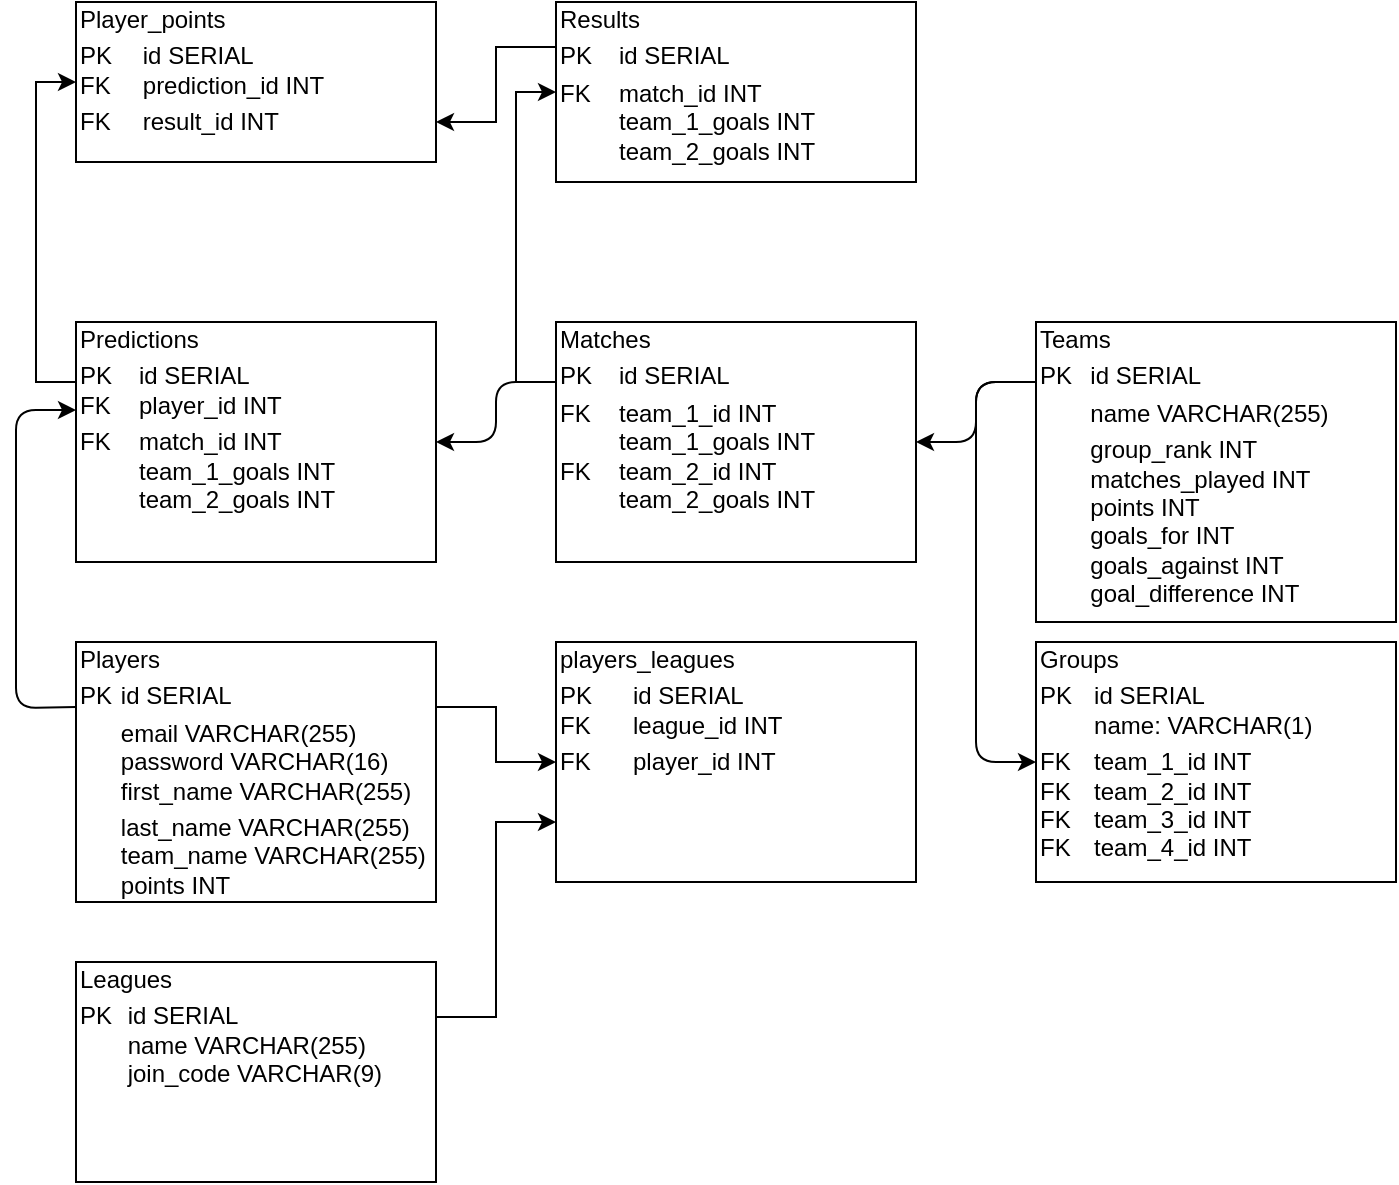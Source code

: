 <mxfile version="13.10.0" type="embed">
    <diagram id="Xl7nlGg2v-l77izL1grr" name="Page-1">
        <mxGraphModel dx="952" dy="1650" grid="1" gridSize="10" guides="1" tooltips="1" connect="1" arrows="1" fold="1" page="1" pageScale="1" pageWidth="827" pageHeight="1169" math="0" shadow="0">
            <root>
                <mxCell id="0"/>
                <mxCell id="1" parent="0"/>
                <mxCell id="15" style="edgeStyle=orthogonalEdgeStyle;rounded=0;orthogonalLoop=1;jettySize=auto;html=1;entryX=0;entryY=0.5;entryDx=0;entryDy=0;exitX=1;exitY=0.25;exitDx=0;exitDy=0;" edge="1" parent="1" source="2" target="14">
                    <mxGeometry relative="1" as="geometry"/>
                </mxCell>
                <mxCell id="2" value="&lt;div style=&quot;box-sizing: border-box ; width: 100% ; padding: 2px&quot;&gt;Players&lt;/div&gt;&lt;table style=&quot;width: 100% ; font-size: 1em&quot; cellpadding=&quot;2&quot; cellspacing=&quot;0&quot;&gt;&lt;tbody&gt;&lt;tr&gt;&lt;td&gt;PK&lt;/td&gt;&lt;td&gt;id SERIAL&lt;/td&gt;&lt;/tr&gt;&lt;tr&gt;&lt;td&gt;&lt;br&gt;&lt;/td&gt;&lt;td&gt;email VARCHAR(255)&lt;br&gt;password VARCHAR(16)&lt;br&gt;first_name VARCHAR(255)&lt;/td&gt;&lt;/tr&gt;&lt;tr&gt;&lt;td&gt;&lt;/td&gt;&lt;td&gt;last_name VARCHAR(255)&lt;br&gt;team_name VARCHAR(255)&lt;br&gt;points INT&lt;/td&gt;&lt;/tr&gt;&lt;/tbody&gt;&lt;/table&gt;" style="verticalAlign=top;align=left;overflow=fill;html=1;labelBackgroundColor=none;" vertex="1" parent="1">
                    <mxGeometry x="40" y="200" width="180" height="130" as="geometry"/>
                </mxCell>
                <mxCell id="3" value="&lt;div style=&quot;box-sizing: border-box ; width: 100% ; padding: 2px&quot;&gt;Teams&lt;/div&gt;&lt;table style=&quot;width: 100% ; font-size: 1em&quot; cellpadding=&quot;2&quot; cellspacing=&quot;0&quot;&gt;&lt;tbody&gt;&lt;tr&gt;&lt;td&gt;PK&lt;/td&gt;&lt;td&gt;id SERIAL&lt;/td&gt;&lt;/tr&gt;&lt;tr&gt;&lt;td&gt;&lt;br&gt;&lt;/td&gt;&lt;td&gt;name VARCHAR(255)&lt;/td&gt;&lt;/tr&gt;&lt;tr&gt;&lt;td&gt;&lt;/td&gt;&lt;td&gt;group_rank INT&lt;br&gt;matches_played INT&lt;br&gt;points INT&lt;br&gt;goals_for INT&lt;br&gt;goals_against INT&lt;br&gt;goal_difference INT&lt;/td&gt;&lt;/tr&gt;&lt;/tbody&gt;&lt;/table&gt;" style="verticalAlign=top;align=left;overflow=fill;html=1;labelBackgroundColor=none;" vertex="1" parent="1">
                    <mxGeometry x="520" y="40" width="180" height="150" as="geometry"/>
                </mxCell>
                <mxCell id="18" style="edgeStyle=orthogonalEdgeStyle;rounded=0;orthogonalLoop=1;jettySize=auto;html=1;exitX=0;exitY=0.25;exitDx=0;exitDy=0;entryX=0;entryY=0.5;entryDx=0;entryDy=0;" edge="1" parent="1" source="5" target="17">
                    <mxGeometry relative="1" as="geometry"/>
                </mxCell>
                <mxCell id="5" value="&lt;div style=&quot;box-sizing: border-box ; width: 100% ; padding: 2px&quot;&gt;Matches&lt;/div&gt;&lt;table style=&quot;width: 100% ; font-size: 1em&quot; cellpadding=&quot;2&quot; cellspacing=&quot;0&quot;&gt;&lt;tbody&gt;&lt;tr&gt;&lt;td&gt;PK&lt;/td&gt;&lt;td&gt;id SERIAL&lt;/td&gt;&lt;/tr&gt;&lt;tr&gt;&lt;td&gt;FK&lt;br&gt;&lt;br&gt;FK&lt;br&gt;&lt;br&gt;&lt;br&gt;&lt;/td&gt;&lt;td&gt;team_1_id INT&lt;br&gt;team_1_goals INT&lt;br&gt;team_2_id INT&lt;br&gt;team_2_goals INT&lt;br&gt;&lt;br&gt;&lt;/td&gt;&lt;/tr&gt;&lt;/tbody&gt;&lt;/table&gt;" style="verticalAlign=top;align=left;overflow=fill;html=1;labelBackgroundColor=none;" vertex="1" parent="1">
                    <mxGeometry x="280" y="40" width="180" height="120" as="geometry"/>
                </mxCell>
                <mxCell id="6" value="" style="endArrow=classic;html=1;entryX=1;entryY=0.5;entryDx=0;entryDy=0;" edge="1" parent="1" target="5">
                    <mxGeometry width="50" height="50" relative="1" as="geometry">
                        <mxPoint x="520" y="70" as="sourcePoint"/>
                        <mxPoint x="520" y="240" as="targetPoint"/>
                        <Array as="points">
                            <mxPoint x="490" y="70"/>
                            <mxPoint x="490" y="100"/>
                        </Array>
                    </mxGeometry>
                </mxCell>
                <mxCell id="7" value="&lt;div style=&quot;box-sizing: border-box ; width: 100% ; padding: 2px&quot;&gt;Groups&lt;/div&gt;&lt;table style=&quot;width: 100% ; font-size: 1em&quot; cellpadding=&quot;2&quot; cellspacing=&quot;0&quot;&gt;&lt;tbody&gt;&lt;tr&gt;&lt;td&gt;PK&lt;br&gt;&lt;br&gt;&lt;/td&gt;&lt;td&gt;id SERIAL&lt;br&gt;name: VARCHAR(1)&lt;/td&gt;&lt;/tr&gt;&lt;tr&gt;&lt;td&gt;FK&lt;br&gt;FK&lt;br&gt;FK&lt;br&gt;FK&lt;br&gt;&lt;br&gt;&lt;/td&gt;&lt;td&gt;team_1_id INT&lt;br&gt;team_2_id INT&lt;br&gt;team_3_id INT&lt;br&gt;team_4_id INT&lt;br&gt;&lt;br&gt;&lt;/td&gt;&lt;/tr&gt;&lt;/tbody&gt;&lt;/table&gt;" style="verticalAlign=top;align=left;overflow=fill;html=1;labelBackgroundColor=none;" vertex="1" parent="1">
                    <mxGeometry x="520" y="200" width="180" height="120" as="geometry"/>
                </mxCell>
                <mxCell id="8" value="" style="endArrow=classic;html=1;entryX=0;entryY=0.5;entryDx=0;entryDy=0;" edge="1" parent="1" target="7">
                    <mxGeometry width="50" height="50" relative="1" as="geometry">
                        <mxPoint x="520" y="70" as="sourcePoint"/>
                        <mxPoint x="500" y="250" as="targetPoint"/>
                        <Array as="points">
                            <mxPoint x="490" y="70"/>
                            <mxPoint x="490" y="260"/>
                        </Array>
                    </mxGeometry>
                </mxCell>
                <mxCell id="21" style="edgeStyle=orthogonalEdgeStyle;rounded=0;orthogonalLoop=1;jettySize=auto;html=1;exitX=0;exitY=0.25;exitDx=0;exitDy=0;entryX=0;entryY=0.5;entryDx=0;entryDy=0;" edge="1" parent="1" source="9" target="19">
                    <mxGeometry relative="1" as="geometry"/>
                </mxCell>
                <mxCell id="9" value="&lt;div style=&quot;box-sizing: border-box ; width: 100% ; padding: 2px&quot;&gt;Predictions&lt;/div&gt;&lt;table style=&quot;width: 100% ; font-size: 1em&quot; cellpadding=&quot;2&quot; cellspacing=&quot;0&quot;&gt;&lt;tbody&gt;&lt;tr&gt;&lt;td&gt;PK&lt;br&gt;FK&lt;/td&gt;&lt;td&gt;id SERIAL&lt;br&gt;player_id INT&lt;/td&gt;&lt;/tr&gt;&lt;tr&gt;&lt;td&gt;FK&lt;br&gt;&lt;br&gt;&lt;br&gt;&lt;br&gt;&lt;/td&gt;&lt;td&gt;match_id INT&lt;br&gt;team_1_goals INT&lt;br&gt;team_2_goals INT&lt;br&gt;&lt;br&gt;&lt;/td&gt;&lt;/tr&gt;&lt;/tbody&gt;&lt;/table&gt;" style="verticalAlign=top;align=left;overflow=fill;html=1;labelBackgroundColor=none;" vertex="1" parent="1">
                    <mxGeometry x="40" y="40" width="180" height="120" as="geometry"/>
                </mxCell>
                <mxCell id="10" value="" style="endArrow=classic;html=1;entryX=0;entryY=0.367;entryDx=0;entryDy=0;exitX=0;exitY=0.25;exitDx=0;exitDy=0;entryPerimeter=0;" edge="1" parent="1" source="2" target="9">
                    <mxGeometry width="50" height="50" relative="1" as="geometry">
                        <mxPoint x="340" y="200" as="sourcePoint"/>
                        <mxPoint x="280" y="230" as="targetPoint"/>
                        <Array as="points">
                            <mxPoint x="10" y="233"/>
                            <mxPoint x="10" y="84"/>
                        </Array>
                    </mxGeometry>
                </mxCell>
                <mxCell id="11" value="" style="endArrow=classic;html=1;entryX=1;entryY=0.5;entryDx=0;entryDy=0;exitX=0;exitY=0.25;exitDx=0;exitDy=0;" edge="1" parent="1" source="5" target="9">
                    <mxGeometry width="50" height="50" relative="1" as="geometry">
                        <mxPoint x="340" y="200" as="sourcePoint"/>
                        <mxPoint x="340" y="390" as="targetPoint"/>
                        <Array as="points">
                            <mxPoint x="250" y="70"/>
                            <mxPoint x="250" y="100"/>
                        </Array>
                    </mxGeometry>
                </mxCell>
                <mxCell id="16" style="edgeStyle=orthogonalEdgeStyle;rounded=0;orthogonalLoop=1;jettySize=auto;html=1;entryX=0;entryY=0.75;entryDx=0;entryDy=0;exitX=1;exitY=0.25;exitDx=0;exitDy=0;" edge="1" parent="1" source="13" target="14">
                    <mxGeometry relative="1" as="geometry"/>
                </mxCell>
                <mxCell id="13" value="&lt;div style=&quot;box-sizing: border-box ; width: 100% ; padding: 2px&quot;&gt;Leagues&lt;/div&gt;&lt;table style=&quot;width: 100% ; font-size: 1em&quot; cellpadding=&quot;2&quot; cellspacing=&quot;0&quot;&gt;&lt;tbody&gt;&lt;tr&gt;&lt;td&gt;PK&lt;br&gt;&lt;br&gt;&lt;br&gt;&lt;/td&gt;&lt;td&gt;id SERIAL&lt;br&gt;name VARCHAR(255)&lt;br&gt;join_code VARCHAR(9)&lt;/td&gt;&lt;/tr&gt;&lt;tr&gt;&lt;td&gt;&lt;/td&gt;&lt;td&gt;&lt;br&gt;&lt;br&gt;&lt;/td&gt;&lt;/tr&gt;&lt;/tbody&gt;&lt;/table&gt;" style="verticalAlign=top;align=left;overflow=fill;html=1;labelBackgroundColor=none;" vertex="1" parent="1">
                    <mxGeometry x="40" y="360" width="180" height="110" as="geometry"/>
                </mxCell>
                <mxCell id="14" value="&lt;div style=&quot;box-sizing: border-box ; width: 100% ; padding: 2px&quot;&gt;players_leagues&lt;/div&gt;&lt;table style=&quot;width: 100% ; font-size: 1em&quot; cellpadding=&quot;2&quot; cellspacing=&quot;0&quot;&gt;&lt;tbody&gt;&lt;tr&gt;&lt;td&gt;PK&lt;br&gt;FK&lt;/td&gt;&lt;td&gt;id SERIAL&lt;br&gt;league_id INT&lt;/td&gt;&lt;/tr&gt;&lt;tr&gt;&lt;td&gt;FK&lt;br&gt;&lt;/td&gt;&lt;td&gt;player_id INT&lt;br&gt;&lt;/td&gt;&lt;/tr&gt;&lt;/tbody&gt;&lt;/table&gt;" style="verticalAlign=top;align=left;overflow=fill;html=1;labelBackgroundColor=none;" vertex="1" parent="1">
                    <mxGeometry x="280" y="200" width="180" height="120" as="geometry"/>
                </mxCell>
                <mxCell id="20" style="edgeStyle=orthogonalEdgeStyle;rounded=0;orthogonalLoop=1;jettySize=auto;html=1;exitX=0;exitY=0.25;exitDx=0;exitDy=0;entryX=1;entryY=0.75;entryDx=0;entryDy=0;" edge="1" parent="1" source="17" target="19">
                    <mxGeometry relative="1" as="geometry"/>
                </mxCell>
                <mxCell id="17" value="&lt;div style=&quot;box-sizing: border-box ; width: 100% ; padding: 2px&quot;&gt;Results&lt;/div&gt;&lt;table style=&quot;width: 100% ; font-size: 1em&quot; cellpadding=&quot;2&quot; cellspacing=&quot;0&quot;&gt;&lt;tbody&gt;&lt;tr&gt;&lt;td&gt;PK&lt;br&gt;&lt;/td&gt;&lt;td&gt;id SERIAL&lt;br&gt;&lt;/td&gt;&lt;/tr&gt;&lt;tr&gt;&lt;td&gt;FK&lt;br&gt;&lt;br&gt;&lt;br&gt;&lt;br&gt;&lt;/td&gt;&lt;td&gt;match_id INT&lt;br&gt;team_1_goals INT&lt;br&gt;team_2_goals INT&lt;br&gt;&lt;br&gt;&lt;/td&gt;&lt;/tr&gt;&lt;/tbody&gt;&lt;/table&gt;" style="verticalAlign=top;align=left;overflow=fill;html=1;labelBackgroundColor=none;" vertex="1" parent="1">
                    <mxGeometry x="280" y="-120" width="180" height="90" as="geometry"/>
                </mxCell>
                <mxCell id="19" value="&lt;div style=&quot;box-sizing: border-box ; width: 100% ; padding: 2px&quot;&gt;Player_points&lt;/div&gt;&lt;table style=&quot;width: 100% ; font-size: 1em&quot; cellpadding=&quot;2&quot; cellspacing=&quot;0&quot;&gt;&lt;tbody&gt;&lt;tr&gt;&lt;td&gt;PK&lt;br&gt;FK&lt;/td&gt;&lt;td&gt;id SERIAL&lt;br&gt;prediction_id INT&lt;/td&gt;&lt;/tr&gt;&lt;tr&gt;&lt;td&gt;FK&lt;br&gt;&lt;br&gt;&lt;/td&gt;&lt;td&gt;result_id INT&lt;br&gt;&lt;br&gt;&lt;/td&gt;&lt;/tr&gt;&lt;/tbody&gt;&lt;/table&gt;" style="verticalAlign=top;align=left;overflow=fill;html=1;labelBackgroundColor=none;" vertex="1" parent="1">
                    <mxGeometry x="40" y="-120" width="180" height="80" as="geometry"/>
                </mxCell>
            </root>
        </mxGraphModel>
    </diagram>
</mxfile>